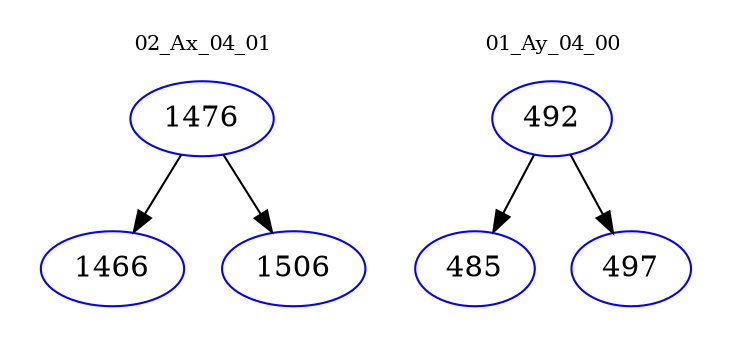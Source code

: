 digraph{
subgraph cluster_0 {
color = white
label = "02_Ax_04_01";
fontsize=10;
T0_1476 [label="1476", color="blue"]
T0_1476 -> T0_1466 [color="black"]
T0_1466 [label="1466", color="blue"]
T0_1476 -> T0_1506 [color="black"]
T0_1506 [label="1506", color="blue"]
}
subgraph cluster_1 {
color = white
label = "01_Ay_04_00";
fontsize=10;
T1_492 [label="492", color="blue"]
T1_492 -> T1_485 [color="black"]
T1_485 [label="485", color="blue"]
T1_492 -> T1_497 [color="black"]
T1_497 [label="497", color="blue"]
}
}

